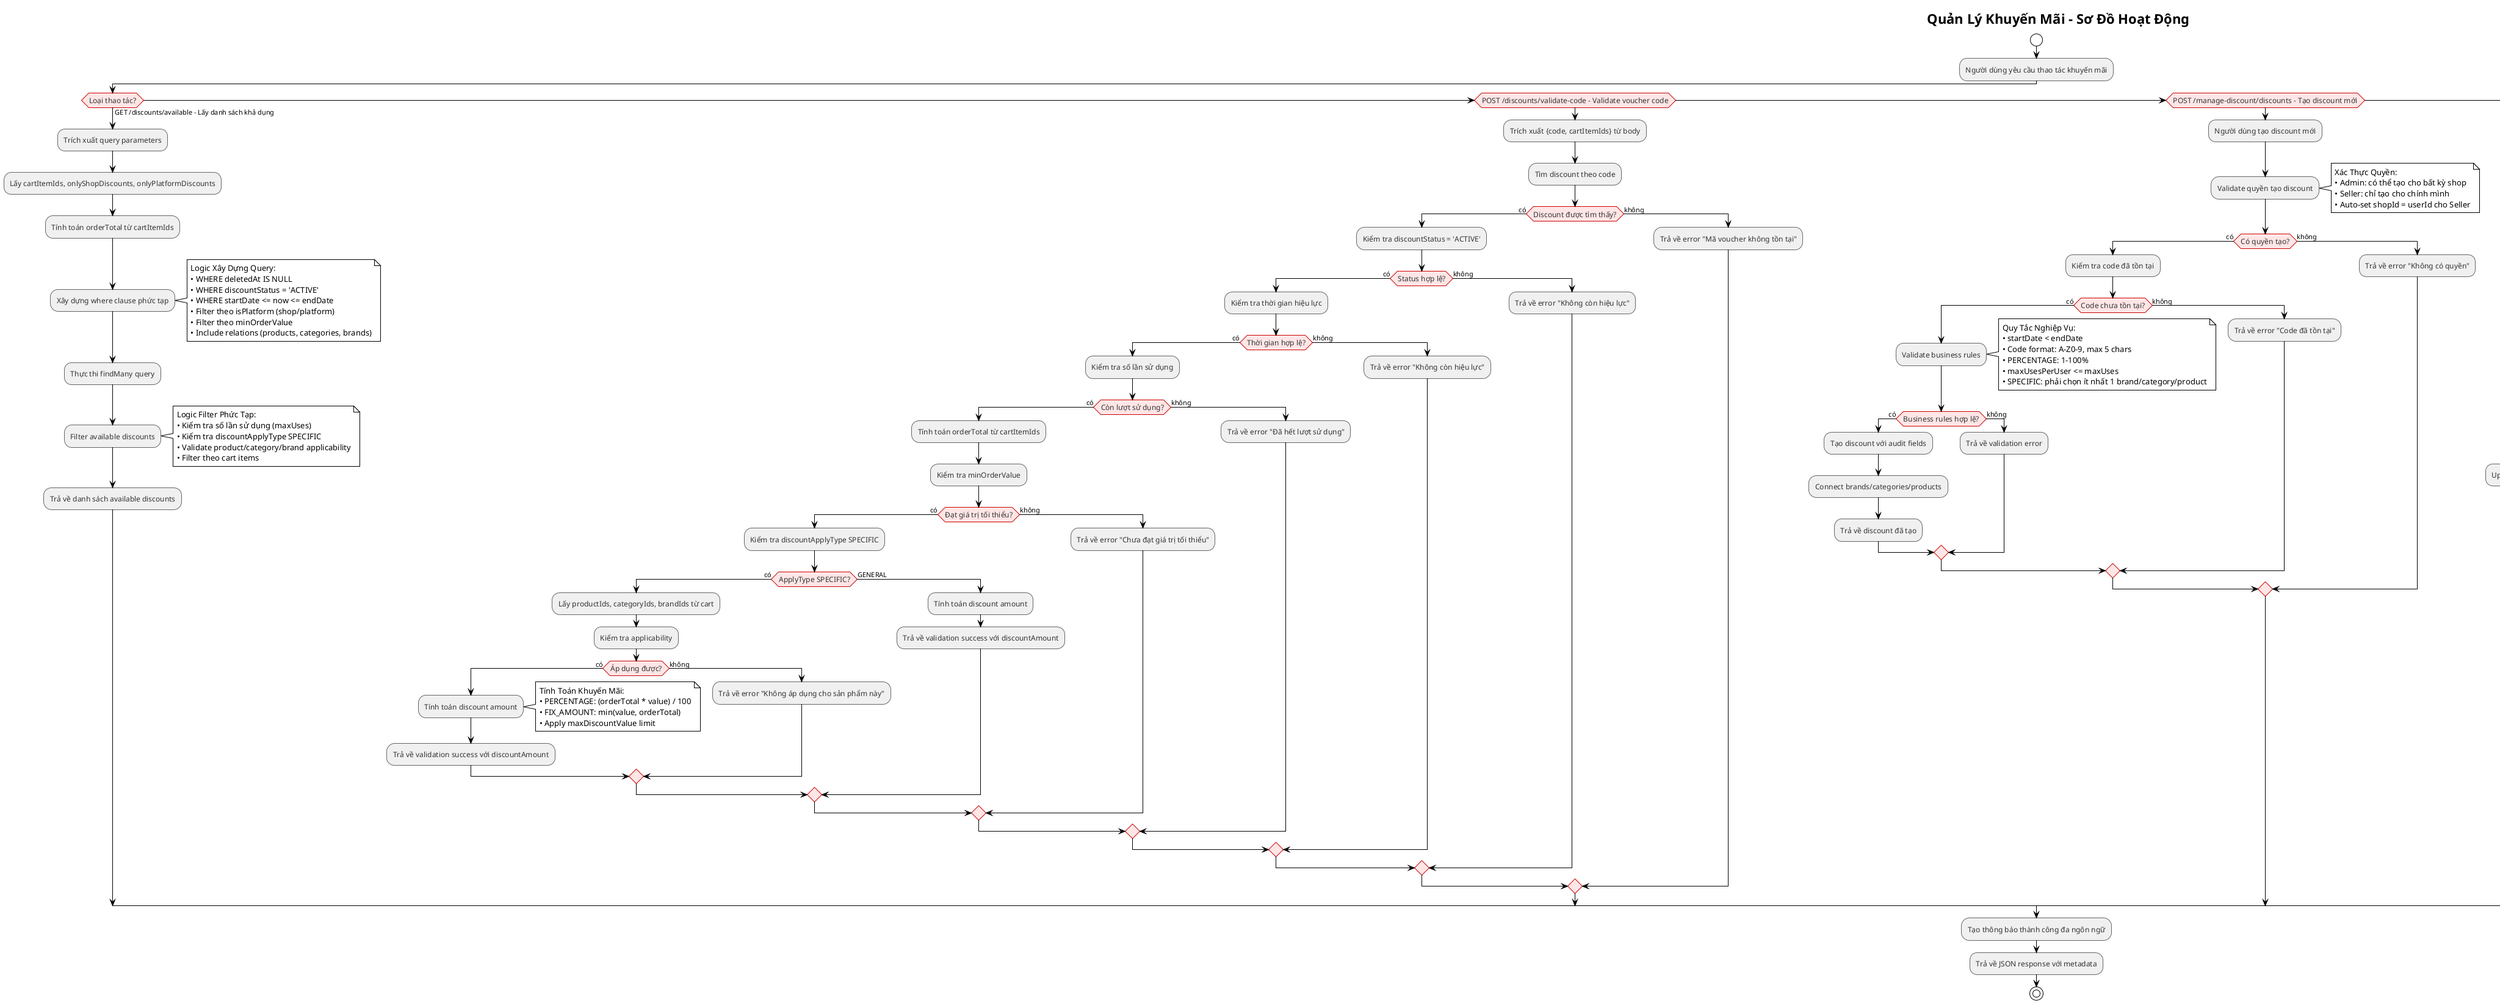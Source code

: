 @startuml Discount Management Activity Diagram
!theme plain
skinparam backgroundColor #FFFFFF
skinparam activityFontSize 12
skinparam activityFontColor #333333
skinparam activityBorderColor #666666
skinparam activityBackgroundColor #F0F0F0
skinparam activityDiamondBackgroundColor #FFE6E6
skinparam activityDiamondBorderColor #CC0000

title Quản Lý Khuyến Mãi - Sơ Đồ Hoạt Động

start

:Người dùng yêu cầu thao tác khuyến mãi;

if (Loại thao tác?) then (GET /discounts/available - Lấy danh sách khả dụng)
  :Trích xuất query parameters;
  :Lấy cartItemIds, onlyShopDiscounts, onlyPlatformDiscounts;
  :Tính toán orderTotal từ cartItemIds;
  :Xây dựng where clause phức tạp;
  note right
  Logic Xây Dựng Query:
  • WHERE deletedAt IS NULL
  • WHERE discountStatus = 'ACTIVE'
  • WHERE startDate <= now <= endDate
  • Filter theo isPlatform (shop/platform)
  • Filter theo minOrderValue
  • Include relations (products, categories, brands)
  end note
  :Thực thi findMany query;
  :Filter available discounts;
  note right
  Logic Filter Phức Tạp:
  • Kiểm tra số lần sử dụng (maxUses)
  • Kiểm tra discountApplyType SPECIFIC
  • Validate product/category/brand applicability
  • Filter theo cart items
  end note
  :Trả về danh sách available discounts;

elseif (POST /discounts/validate-code - Validate voucher code) then
  :Trích xuất {code, cartItemIds} từ body;
  :Tìm discount theo code;
  if (Discount được tìm thấy?) then (có)
    :Kiểm tra discountStatus = 'ACTIVE';
    if (Status hợp lệ?) then (có)
      :Kiểm tra thời gian hiệu lực;
      if (Thời gian hợp lệ?) then (có)
        :Kiểm tra số lần sử dụng;
        if (Còn lượt sử dụng?) then (có)
          :Tính toán orderTotal từ cartItemIds;
          :Kiểm tra minOrderValue;
          if (Đạt giá trị tối thiểu?) then (có)
            :Kiểm tra discountApplyType SPECIFIC;
            if (ApplyType SPECIFIC?) then (có)
              :Lấy productIds, categoryIds, brandIds từ cart;
              :Kiểm tra applicability;
              if (Áp dụng được?) then (có)
                :Tính toán discount amount;
                note right
                Tính Toán Khuyến Mãi:
                • PERCENTAGE: (orderTotal * value) / 100
                • FIX_AMOUNT: min(value, orderTotal)
                • Apply maxDiscountValue limit
                end note
                :Trả về validation success với discountAmount;
              else (không)
                :Trả về error "Không áp dụng cho sản phẩm này";
              endif
            else (GENERAL)
              :Tính toán discount amount;
              :Trả về validation success với discountAmount;
            endif
          else (không)
            :Trả về error "Chưa đạt giá trị tối thiểu";
          endif
        else (không)
          :Trả về error "Đã hết lượt sử dụng";
        endif
      else (không)
        :Trả về error "Không còn hiệu lực";
      endif
    else (không)
      :Trả về error "Không còn hiệu lực";
    endif
  else (không)
    :Trả về error "Mã voucher không tồn tại";
  endif

elseif (POST /manage-discount/discounts - Tạo discount mới) then
  :Người dùng tạo discount mới;
  :Validate quyền tạo discount;
  note right
  Xác Thực Quyền:
  • Admin: có thể tạo cho bất kỳ shop
  • Seller: chỉ tạo cho chính mình
  • Auto-set shopId = userId cho Seller
  end note
  if (Có quyền tạo?) then (có)
    :Kiểm tra code đã tồn tại;
    if (Code chưa tồn tại?) then (có)
      :Validate business rules;
      note right
      Quy Tắc Nghiệp Vụ:
      • startDate < endDate
      • Code format: A-Z0-9, max 5 chars
      • PERCENTAGE: 1-100%
      • maxUsesPerUser <= maxUses
      • SPECIFIC: phải chọn ít nhất 1 brand/category/product
      end note
      if (Business rules hợp lệ?) then (có)
        :Tạo discount với audit fields;
        :Connect brands/categories/products;
        :Trả về discount đã tạo;
      else (không)
        :Trả về validation error;
      endif
    else (không)
      :Trả về error "Code đã tồn tại";
    endif
  else (không)
    :Trả về error "Không có quyền";
  endif

elseif (PUT /manage-discount/discounts/:discountId - Cập nhật discount) then
  :Người dùng cập nhật discount;
  :Tìm discount theo ID;
  if (Discount tồn tại?) then (có)
    :Validate quyền truy cập discount;
    if (Có quyền truy cập?) then (có)
      :Validate quyền cập nhật shopId;
      if (Có quyền cập nhật?) then (có)
        :Validate business rules;
        if (Business rules hợp lệ?) then (có)
          :Cập nhật discount với audit fields;
          :Update brands/categories/products relations;
          :Trả về discount đã cập nhật;
        else (không)
          :Trả về validation error;
        endif
      else (không)
        :Trả về error "Không có quyền cập nhật shopId";
      endif
    else (không)
      :Trả về error "Không có quyền truy cập";
    endif
  else (không)
    :Trả về error "Discount không tồn tại";
  endif

elseif (DELETE /manage-discount/discounts/:discountId - Xóa discount) then
  :Người dùng xóa discount;
  :Tìm discount theo ID;
  if (Discount tồn tại?) then (có)
    :Validate quyền truy cập discount;
    if (Có quyền truy cập?) then (có)
      :Thực thi soft delete;
      :Cập nhật deletedAt field;
      :Cập nhật deletedById;
      :Trả về success response;
    else (không)
      :Trả về error "Không có quyền truy cập";
    endif
  else (không)
    :Trả về error "Discount không tồn tại";
  endif

elseif (GET /manage-discount/discounts - Xem danh sách discounts) then
  :Người dùng xem danh sách discounts;
  :Validate quyền truy cập;
  if (Có quyền truy cập?) then (có)
    :Xây dựng where clause với filters;
    :Thực thi query với pagination;
    :Tính toán metadata;
    :Trả về danh sách với pagination;
  else (không)
    :Trả về error "Không có quyền truy cập";
  endif

else (Thao tác không hợp lệ)
  :Ném InvalidOperationException;
endif

:Tạo thông báo thành công đa ngôn ngữ;
:Trả về JSON response với metadata;

stop

@enduml

